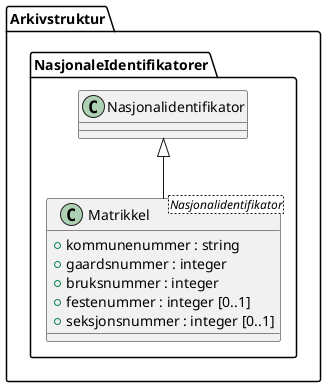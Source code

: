 @startuml
skinparam nodesep 100
class Arkivstruktur.NasjonaleIdentifikatorer.Matrikkel <Nasjonalidentifikator> {
  +kommunenummer : string
  +gaardsnummer : integer
  +bruksnummer : integer
  +festenummer : integer [0..1]
  +seksjonsnummer : integer [0..1]
}
Arkivstruktur.NasjonaleIdentifikatorer.Nasjonalidentifikator <|-- Arkivstruktur.NasjonaleIdentifikatorer.Matrikkel
@enduml
